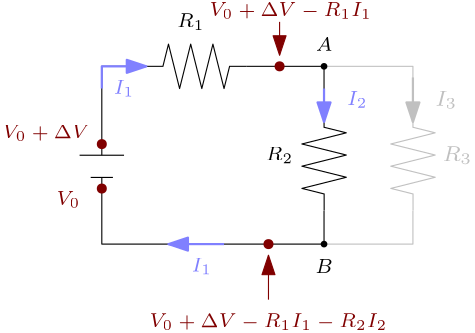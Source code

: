 <?xml version="1.0"?>
<!DOCTYPE ipe SYSTEM "ipe.dtd">
<ipe version="70218" creator="Ipe 7.2.28">
<info created="D:20241128192318" modified="D:20241129103425"/>
<preamble>\usepackage{amssymb}
\usepackage{mathrsfs}</preamble>
<ipestyle name="basic">
<symbol name="arrow/arc(spx)">
<path stroke="sym-stroke" fill="sym-stroke" pen="sym-pen">
0 0 m
-1 0.333 l
-1 -0.333 l
h
</path>
</symbol>
<symbol name="arrow/farc(spx)">
<path stroke="sym-stroke" fill="white" pen="sym-pen">
0 0 m
-1 0.333 l
-1 -0.333 l
h
</path>
</symbol>
<symbol name="arrow/ptarc(spx)">
<path stroke="sym-stroke" fill="sym-stroke" pen="sym-pen">
0 0 m
-1 0.333 l
-0.8 0 l
-1 -0.333 l
h
</path>
</symbol>
<symbol name="arrow/fptarc(spx)">
<path stroke="sym-stroke" fill="white" pen="sym-pen">
0 0 m
-1 0.333 l
-0.8 0 l
-1 -0.333 l
h
</path>
</symbol>
<symbol name="mark/circle(sx)" transformations="translations">
<path fill="sym-stroke">
0.6 0 0 0.6 0 0 e
0.4 0 0 0.4 0 0 e
</path>
</symbol>
<symbol name="mark/disk(sx)" transformations="translations">
<path fill="sym-stroke">
0.6 0 0 0.6 0 0 e
</path>
</symbol>
<symbol name="mark/fdisk(sfx)" transformations="translations">
<group>
<path fill="sym-fill">
0.5 0 0 0.5 0 0 e
</path>
<path fill="sym-stroke" fillrule="eofill">
0.6 0 0 0.6 0 0 e
0.4 0 0 0.4 0 0 e
</path>
</group>
</symbol>
<symbol name="mark/box(sx)" transformations="translations">
<path fill="sym-stroke" fillrule="eofill">
-0.6 -0.6 m
0.6 -0.6 l
0.6 0.6 l
-0.6 0.6 l
h
-0.4 -0.4 m
0.4 -0.4 l
0.4 0.4 l
-0.4 0.4 l
h
</path>
</symbol>
<symbol name="mark/square(sx)" transformations="translations">
<path fill="sym-stroke">
-0.6 -0.6 m
0.6 -0.6 l
0.6 0.6 l
-0.6 0.6 l
h
</path>
</symbol>
<symbol name="mark/fsquare(sfx)" transformations="translations">
<group>
<path fill="sym-fill">
-0.5 -0.5 m
0.5 -0.5 l
0.5 0.5 l
-0.5 0.5 l
h
</path>
<path fill="sym-stroke" fillrule="eofill">
-0.6 -0.6 m
0.6 -0.6 l
0.6 0.6 l
-0.6 0.6 l
h
-0.4 -0.4 m
0.4 -0.4 l
0.4 0.4 l
-0.4 0.4 l
h
</path>
</group>
</symbol>
<symbol name="mark/cross(sx)" transformations="translations">
<group>
<path fill="sym-stroke">
-0.43 -0.57 m
0.57 0.43 l
0.43 0.57 l
-0.57 -0.43 l
h
</path>
<path fill="sym-stroke">
-0.43 0.57 m
0.57 -0.43 l
0.43 -0.57 l
-0.57 0.43 l
h
</path>
</group>
</symbol>
<symbol name="arrow/fnormal(spx)">
<path stroke="sym-stroke" fill="white" pen="sym-pen">
0 0 m
-1 0.333 l
-1 -0.333 l
h
</path>
</symbol>
<symbol name="arrow/pointed(spx)">
<path stroke="sym-stroke" fill="sym-stroke" pen="sym-pen">
0 0 m
-1 0.333 l
-0.8 0 l
-1 -0.333 l
h
</path>
</symbol>
<symbol name="arrow/fpointed(spx)">
<path stroke="sym-stroke" fill="white" pen="sym-pen">
0 0 m
-1 0.333 l
-0.8 0 l
-1 -0.333 l
h
</path>
</symbol>
<symbol name="arrow/linear(spx)">
<path stroke="sym-stroke" pen="sym-pen">
-1 0.333 m
0 0 l
-1 -0.333 l
</path>
</symbol>
<symbol name="arrow/fdouble(spx)">
<path stroke="sym-stroke" fill="white" pen="sym-pen">
0 0 m
-1 0.333 l
-1 -0.333 l
h
-1 0 m
-2 0.333 l
-2 -0.333 l
h
</path>
</symbol>
<symbol name="arrow/double(spx)">
<path stroke="sym-stroke" fill="sym-stroke" pen="sym-pen">
0 0 m
-1 0.333 l
-1 -0.333 l
h
-1 0 m
-2 0.333 l
-2 -0.333 l
h
</path>
</symbol>
<symbol name="arrow/mid-normal(spx)">
<path stroke="sym-stroke" fill="sym-stroke" pen="sym-pen">
0.5 0 m
-0.5 0.333 l
-0.5 -0.333 l
h
</path>
</symbol>
<symbol name="arrow/mid-fnormal(spx)">
<path stroke="sym-stroke" fill="white" pen="sym-pen">
0.5 0 m
-0.5 0.333 l
-0.5 -0.333 l
h
</path>
</symbol>
<symbol name="arrow/mid-pointed(spx)">
<path stroke="sym-stroke" fill="sym-stroke" pen="sym-pen">
0.5 0 m
-0.5 0.333 l
-0.3 0 l
-0.5 -0.333 l
h
</path>
</symbol>
<symbol name="arrow/mid-fpointed(spx)">
<path stroke="sym-stroke" fill="white" pen="sym-pen">
0.5 0 m
-0.5 0.333 l
-0.3 0 l
-0.5 -0.333 l
h
</path>
</symbol>
<symbol name="arrow/mid-double(spx)">
<path stroke="sym-stroke" fill="sym-stroke" pen="sym-pen">
1 0 m
0 0.333 l
0 -0.333 l
h
0 0 m
-1 0.333 l
-1 -0.333 l
h
</path>
</symbol>
<symbol name="arrow/mid-fdouble(spx)">
<path stroke="sym-stroke" fill="white" pen="sym-pen">
1 0 m
0 0.333 l
0 -0.333 l
h
0 0 m
-1 0.333 l
-1 -0.333 l
h
</path>
</symbol>
<anglesize name="22.5 deg" value="22.5"/>
<anglesize name="30 deg" value="30"/>
<anglesize name="45 deg" value="45"/>
<anglesize name="60 deg" value="60"/>
<anglesize name="90 deg" value="90"/>
<arrowsize name="large" value="10"/>
<arrowsize name="small" value="5"/>
<arrowsize name="tiny" value="3"/>
<color name="blue" value="0 0 1"/>
<color name="brown" value="0.647 0.165 0.165"/>
<color name="darkblue" value="0 0 0.545"/>
<color name="darkcyan" value="0 0.545 0.545"/>
<color name="darkgray" value="0.663"/>
<color name="darkgreen" value="0 0.392 0"/>
<color name="darkmagenta" value="0.545 0 0.545"/>
<color name="darkorange" value="1 0.549 0"/>
<color name="darkred" value="0.545 0 0"/>
<color name="gold" value="1 0.843 0"/>
<color name="gray" value="0.745"/>
<color name="green" value="0 1 0"/>
<color name="lightblue" value="0.678 0.847 0.902"/>
<color name="lightcyan" value="0.878 1 1"/>
<color name="lightgray" value="0.827"/>
<color name="lightgreen" value="0.565 0.933 0.565"/>
<color name="lightyellow" value="1 1 0.878"/>
<color name="navy" value="0 0 0.502"/>
<color name="orange" value="1 0.647 0"/>
<color name="pink" value="1 0.753 0.796"/>
<color name="purple" value="0.627 0.125 0.941"/>
<color name="red" value="1 0 0"/>
<color name="seagreen" value="0.18 0.545 0.341"/>
<color name="turquoise" value="0.251 0.878 0.816"/>
<color name="violet" value="0.933 0.51 0.933"/>
<color name="yellow" value="1 1 0"/>
<dashstyle name="dash dot dotted" value="[4 2 1 2 1 2] 0"/>
<dashstyle name="dash dotted" value="[4 2 1 2] 0"/>
<dashstyle name="dashed" value="[4] 0"/>
<dashstyle name="dotted" value="[1 3] 0"/>
<gridsize name="10 pts (~3.5 mm)" value="10"/>
<gridsize name="14 pts (~5 mm)" value="14"/>
<gridsize name="16 pts (~6 mm)" value="16"/>
<gridsize name="20 pts (~7 mm)" value="20"/>
<gridsize name="28 pts (~10 mm)" value="28"/>
<gridsize name="32 pts (~12 mm)" value="32"/>
<gridsize name="4 pts" value="4"/>
<gridsize name="56 pts (~20 mm)" value="56"/>
<gridsize name="8 pts (~3 mm)" value="8"/>
<opacity name="10%" value="0.1"/>
<opacity name="30%" value="0.3"/>
<opacity name="50%" value="0.5"/>
<opacity name="75%" value="0.75"/>
<pen name="fat" value="1.2"/>
<pen name="heavier" value="0.8"/>
<pen name="ultrafat" value="2"/>
<symbolsize name="large" value="5"/>
<symbolsize name="small" value="2"/>
<symbolsize name="tiny" value="1.1"/>
<textsize name="Huge" value="\Huge"/>
<textsize name="LARGE" value="\LARGE"/>
<textsize name="Large" value="\Large"/>
<textsize name="footnote" value="\footnotesize"/>
<textsize name="huge" value="\huge"/>
<textsize name="large" value="\large"/>
<textsize name="script" value="\scriptsize"/>
<textsize name="small" value="\small"/>
<textsize name="tiny" value="\tiny"/>
<textstyle name="center" begin="\begin{center}" end="\end{center}"/>
<textstyle name="item" begin="\begin{itemize}\item{}" end="\end{itemize}"/>
<textstyle name="itemize" begin="\begin{itemize}" end="\end{itemize}"/>
<tiling name="falling" angle="-60" step="4" width="1"/>
<tiling name="rising" angle="30" step="4" width="1"/>
</ipestyle>
<page>
<layer name="alpha"/>
<view layers="alpha" active="alpha"/>
<path layer="alpha" matrix="1.53891 0 0 1.53891 -148.74 -379.394" stroke="black">
272.121 704.079 m
270.802 698.802 l
268.202 709.198 l
265.603 698.802 l
263.004 709.198 l
260.405 698.802 l
257.805 709.198 l
256.487 703.923 l
252.607 704 m
256.611 704 l
272 704 m
276 704 l
</path>
<path matrix="0.00169971 -1.53891 1.53891 0.00169971 -779.817 1075.6" stroke="black">
272.121 704.079 m
270.802 698.802 l
268.202 709.198 l
265.603 698.802 l
263.004 709.198 l
260.405 698.802 l
257.805 709.198 l
256.487 703.923 l
252.607 704 m
256.611 704 l
272 704 m
276 704 l
</path>
<path stroke="black">
276 704 m
304 704 l
304 688 l
</path>
<path matrix="0.00169971 -1.53891 1.53891 0.00169971 -747.817 1075.6" stroke="0.753">
272.121 704.079 m
270.802 698.802 l
268.202 709.198 l
265.603 698.802 l
263.004 709.198 l
260.405 698.802 l
257.805 709.198 l
256.487 703.923 l
252.607 704 m
256.611 704 l
272 704 m
276 704 l
</path>
<path stroke="0.753">
304 704 m
336 704 l
336 688 l
</path>
<path stroke="black">
240 704 m
224 704 l
224 676 l
</path>
<path stroke="black">
304 652 m
304 640 l
</path>
<path stroke="black">
220 664 m
228 664 l
</path>
<path stroke="black">
216 672 m
232 672 l
</path>
<path stroke="black">
224 672 m
224 676 l
</path>
<text transformations="translations" pos="256 720" stroke="0" type="label" width="9.89" height="4.772" depth="0.99" halign="center" valign="center" size="script" style="math">R_1</text>
<text matrix="1 0 0 1 32 -48" transformations="translations" pos="256 720" stroke="0" type="label" width="9.89" height="4.772" depth="0.99" halign="center" valign="center" size="script" style="math">R_2</text>
<text matrix="1 0 0 1 96 -48" transformations="translations" pos="256 720" stroke="0.753" type="label" width="10.529" height="5.453" depth="1.1" halign="center" valign="center" size="footnote" style="math">R_3</text>
<path stroke="0.753" pen="heavier" arrow="normal/normal">
336 700 m
336 684 l
</path>
<text matrix="1 0 0 1 -24 -24" transformations="translations" pos="256 720" stroke="0.502 0.502 1" type="label" width="7.419" height="4.772" depth="0.99" halign="center" valign="center" size="script" style="math">I_1</text>
<text matrix="1 0 0 1 92 -28" transformations="translations" pos="256 720" stroke="0.753" type="label" width="7.823" height="5.453" depth="1.1" halign="center" valign="center" size="footnote" style="math">I_3</text>
<use name="mark/disk(sx)" pos="304 704" size="small"/>
<text matrix="1 0 0 1 48 -8" transformations="translations" pos="256 720" stroke="0" type="label" width="5.991" height="4.765" depth="0" halign="center" valign="center" size="script" style="math">A</text>
<text matrix="1 0 0 1 48 -88" transformations="translations" pos="256 720" stroke="0" type="label" width="6.359" height="4.765" depth="0" halign="center" valign="center" size="script" style="math">B</text>
<path stroke="black">
224 664 m
224 640 l
304 640 l
</path>
<path stroke="0.753">
304 640 m
336 640 l
336 652 l
</path>
<use matrix="1 0 0 1 -32 -64" name="mark/disk(sx)" pos="336 704" size="small"/>
<path stroke="0.502 0.502 1" pen="heavier" arrow="normal/normal">
224 696 m
224 704 l
240 704 l
</path>
<path stroke="0.502 0.502 1" pen="heavier" arrow="normal/normal">
304 696 m
304 684 l
</path>
<text matrix="1 0 0 1 60 -28" transformations="translations" pos="256 720" stroke="0.502 0.502 1" type="label" width="7.419" height="4.772" depth="0.99" halign="center" valign="center" size="script" style="math">I_2</text>
<path stroke="0.502 0.502 1" pen="heavier" arrow="normal/normal">
268 640 m
248 640 l
</path>
<text matrix="1 0 0 1 4 -88" transformations="translations" pos="256 720" stroke="0.502 0.502 1" type="label" width="7.419" height="4.772" depth="0.99" halign="center" valign="center" size="script" style="math">I_1</text>
<use name="mark/disk(sx)" pos="224 676" size="normal" stroke="0.502 0 0"/>
<use name="mark/disk(sx)" pos="224 660" size="normal" stroke="0.502 0 0"/>
<text matrix="1 0 0 1 -52 -40" transformations="translations" pos="256 720" stroke="0.502 0 0" type="label" width="31.303" height="4.772" depth="0.99" halign="center" valign="center" size="script" style="math">V_0+\Delta V</text>
<text matrix="1 0 0 1 -44 -64" transformations="translations" pos="256 720" stroke="0.502 0 0" type="label" width="8.593" height="4.772" depth="0.99" halign="center" valign="center" size="script" style="math">V_0</text>
<text matrix="1 0 0 1 36 4" transformations="translations" pos="256 720" stroke="0.502 0 0" type="label" width="58.467" height="4.772" depth="0.99" halign="center" valign="center" size="script" style="math">V_0+\Delta V-R_1I_1</text>
<use matrix="1 0 0 1 64 28" name="mark/disk(sx)" pos="224 676" size="normal" stroke="0.502 0 0"/>
<path stroke="0.502 0 0" arrow="normal/normal">
288 720 m
288 708 l
</path>
<use name="mark/disk(sx)" pos="284 640" size="normal" stroke="0.502 0 0"/>
<path stroke="0.502 0 0" arrow="normal/normal">
284 620 m
284 636 l
</path>
<text matrix="1 0 0 1 28 -108" transformations="translations" pos="256 720" stroke="0.502 0 0" type="label" width="85.631" height="4.772" depth="0.99" halign="center" valign="center" size="script" style="math">V_0+\Delta V-R_1I_1-R_2I_2</text>
</page>
</ipe>
